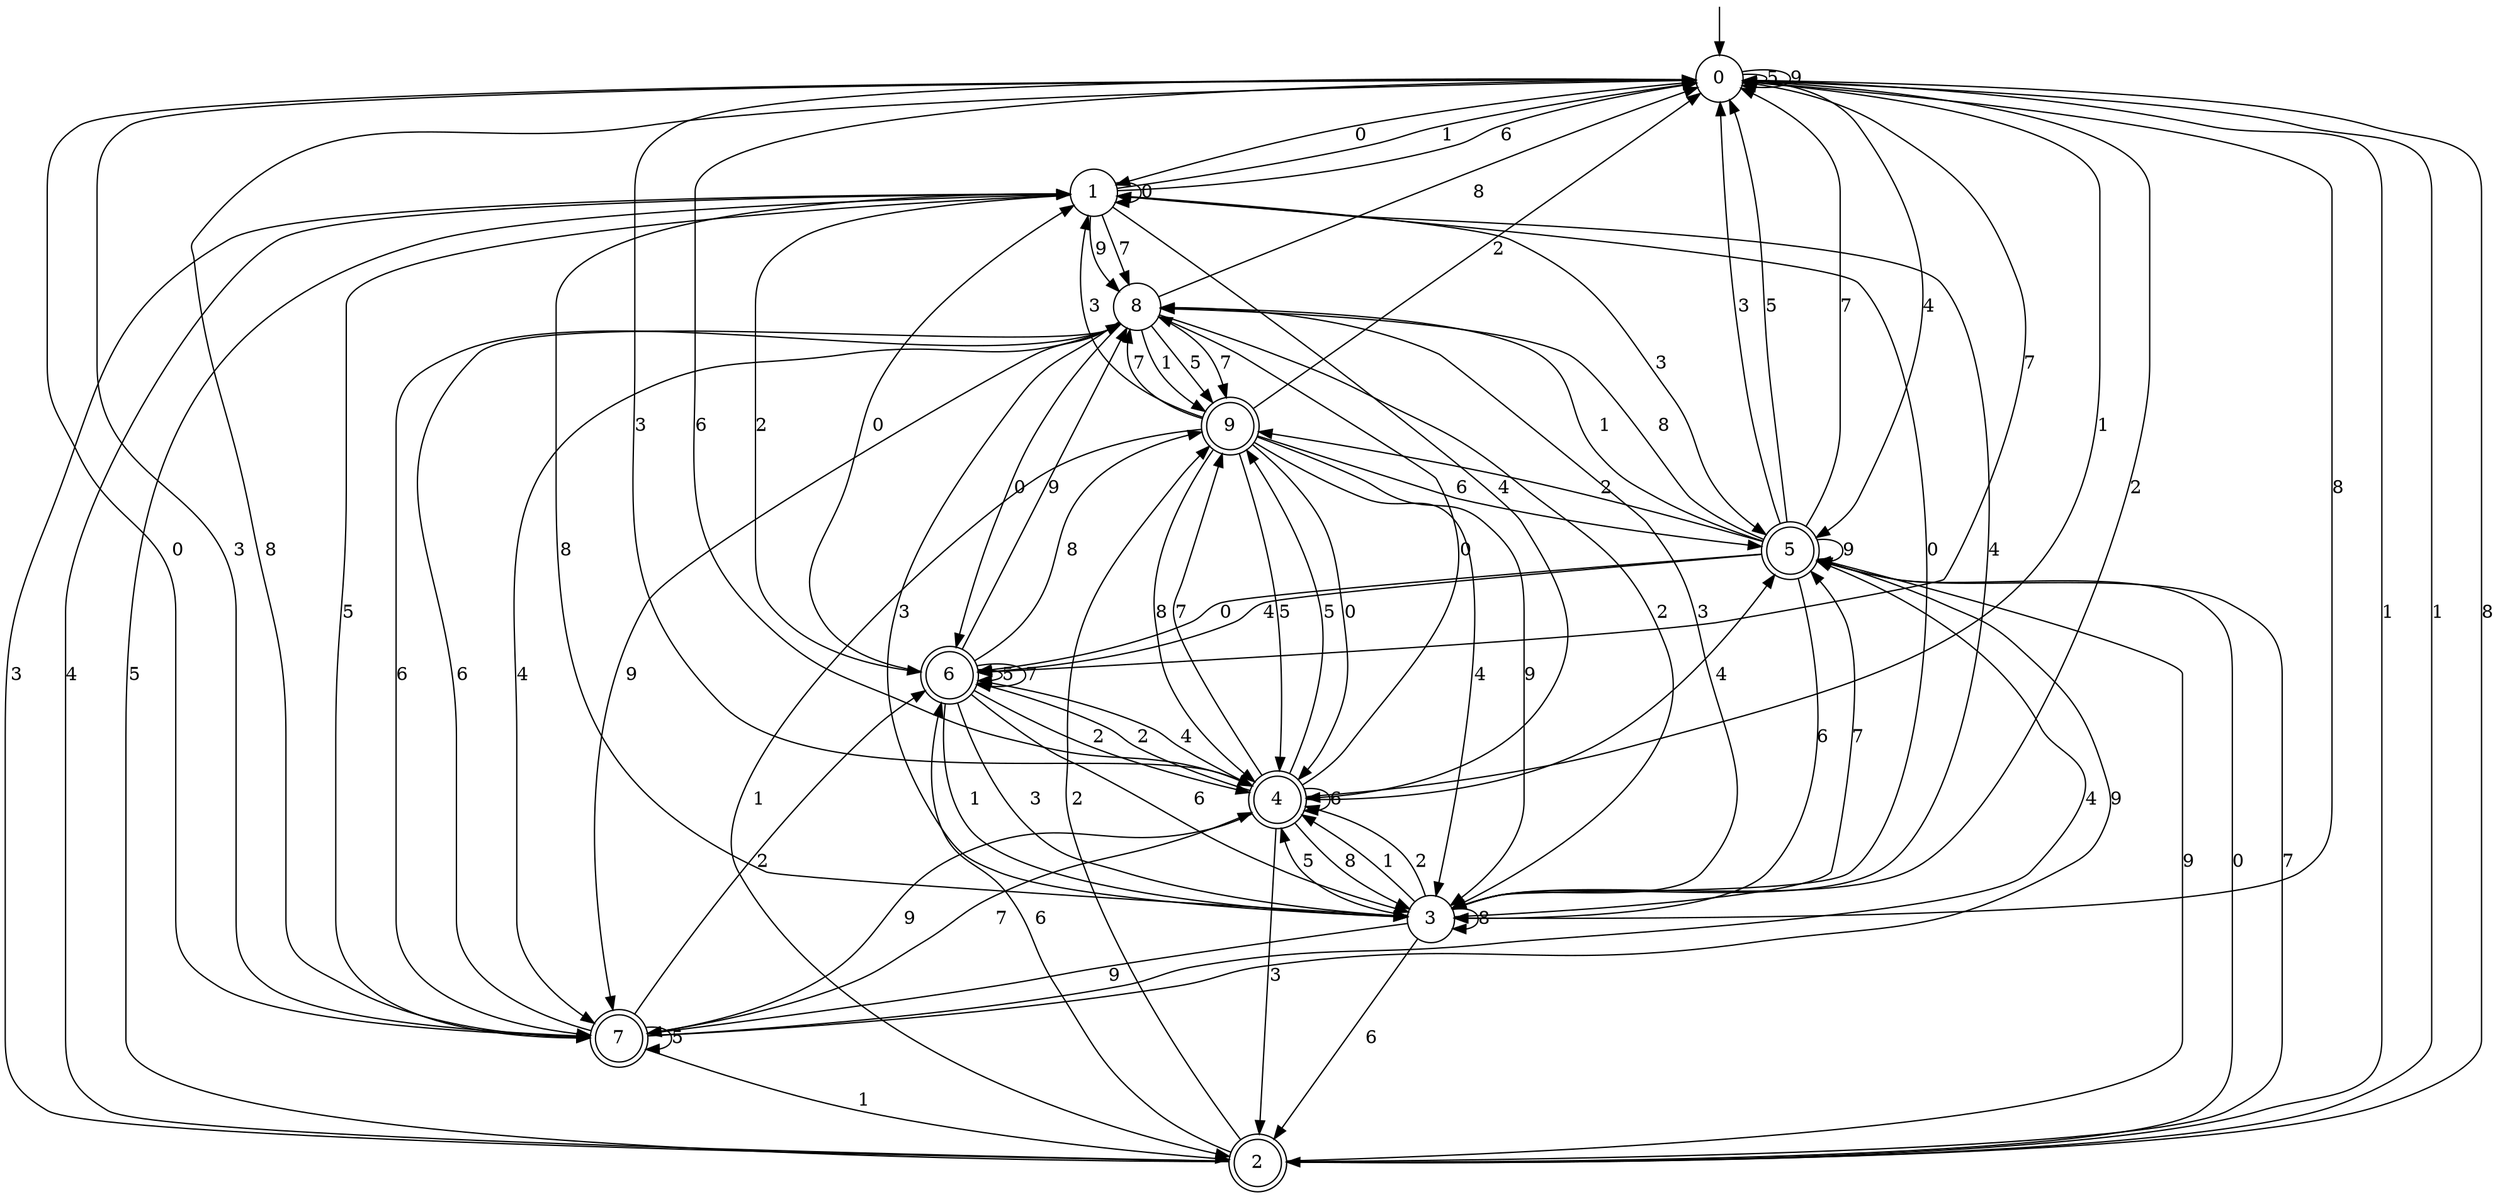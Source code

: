digraph g {

	s0 [shape="circle" label="0"];
	s1 [shape="circle" label="1"];
	s2 [shape="doublecircle" label="2"];
	s3 [shape="circle" label="3"];
	s4 [shape="doublecircle" label="4"];
	s5 [shape="doublecircle" label="5"];
	s6 [shape="doublecircle" label="6"];
	s7 [shape="doublecircle" label="7"];
	s8 [shape="circle" label="8"];
	s9 [shape="doublecircle" label="9"];
	s0 -> s1 [label="0"];
	s0 -> s2 [label="1"];
	s0 -> s3 [label="2"];
	s0 -> s4 [label="3"];
	s0 -> s5 [label="4"];
	s0 -> s0 [label="5"];
	s0 -> s4 [label="6"];
	s0 -> s6 [label="7"];
	s0 -> s3 [label="8"];
	s0 -> s0 [label="9"];
	s1 -> s1 [label="0"];
	s1 -> s0 [label="1"];
	s1 -> s6 [label="2"];
	s1 -> s5 [label="3"];
	s1 -> s4 [label="4"];
	s1 -> s7 [label="5"];
	s1 -> s0 [label="6"];
	s1 -> s8 [label="7"];
	s1 -> s3 [label="8"];
	s1 -> s8 [label="9"];
	s2 -> s5 [label="0"];
	s2 -> s0 [label="1"];
	s2 -> s9 [label="2"];
	s2 -> s1 [label="3"];
	s2 -> s1 [label="4"];
	s2 -> s1 [label="5"];
	s2 -> s6 [label="6"];
	s2 -> s5 [label="7"];
	s2 -> s0 [label="8"];
	s2 -> s5 [label="9"];
	s3 -> s1 [label="0"];
	s3 -> s4 [label="1"];
	s3 -> s4 [label="2"];
	s3 -> s8 [label="3"];
	s3 -> s1 [label="4"];
	s3 -> s4 [label="5"];
	s3 -> s2 [label="6"];
	s3 -> s5 [label="7"];
	s3 -> s3 [label="8"];
	s3 -> s7 [label="9"];
	s4 -> s8 [label="0"];
	s4 -> s0 [label="1"];
	s4 -> s6 [label="2"];
	s4 -> s2 [label="3"];
	s4 -> s5 [label="4"];
	s4 -> s9 [label="5"];
	s4 -> s4 [label="6"];
	s4 -> s9 [label="7"];
	s4 -> s3 [label="8"];
	s4 -> s7 [label="9"];
	s5 -> s6 [label="0"];
	s5 -> s8 [label="1"];
	s5 -> s9 [label="2"];
	s5 -> s0 [label="3"];
	s5 -> s6 [label="4"];
	s5 -> s0 [label="5"];
	s5 -> s3 [label="6"];
	s5 -> s0 [label="7"];
	s5 -> s8 [label="8"];
	s5 -> s5 [label="9"];
	s6 -> s1 [label="0"];
	s6 -> s3 [label="1"];
	s6 -> s4 [label="2"];
	s6 -> s3 [label="3"];
	s6 -> s4 [label="4"];
	s6 -> s6 [label="5"];
	s6 -> s3 [label="6"];
	s6 -> s6 [label="7"];
	s6 -> s9 [label="8"];
	s6 -> s8 [label="9"];
	s7 -> s0 [label="0"];
	s7 -> s2 [label="1"];
	s7 -> s6 [label="2"];
	s7 -> s0 [label="3"];
	s7 -> s5 [label="4"];
	s7 -> s7 [label="5"];
	s7 -> s8 [label="6"];
	s7 -> s4 [label="7"];
	s7 -> s0 [label="8"];
	s7 -> s5 [label="9"];
	s8 -> s6 [label="0"];
	s8 -> s9 [label="1"];
	s8 -> s3 [label="2"];
	s8 -> s3 [label="3"];
	s8 -> s7 [label="4"];
	s8 -> s9 [label="5"];
	s8 -> s7 [label="6"];
	s8 -> s9 [label="7"];
	s8 -> s0 [label="8"];
	s8 -> s7 [label="9"];
	s9 -> s4 [label="0"];
	s9 -> s2 [label="1"];
	s9 -> s0 [label="2"];
	s9 -> s1 [label="3"];
	s9 -> s3 [label="4"];
	s9 -> s4 [label="5"];
	s9 -> s5 [label="6"];
	s9 -> s8 [label="7"];
	s9 -> s4 [label="8"];
	s9 -> s3 [label="9"];

__start0 [label="" shape="none" width="0" height="0"];
__start0 -> s0;

}

